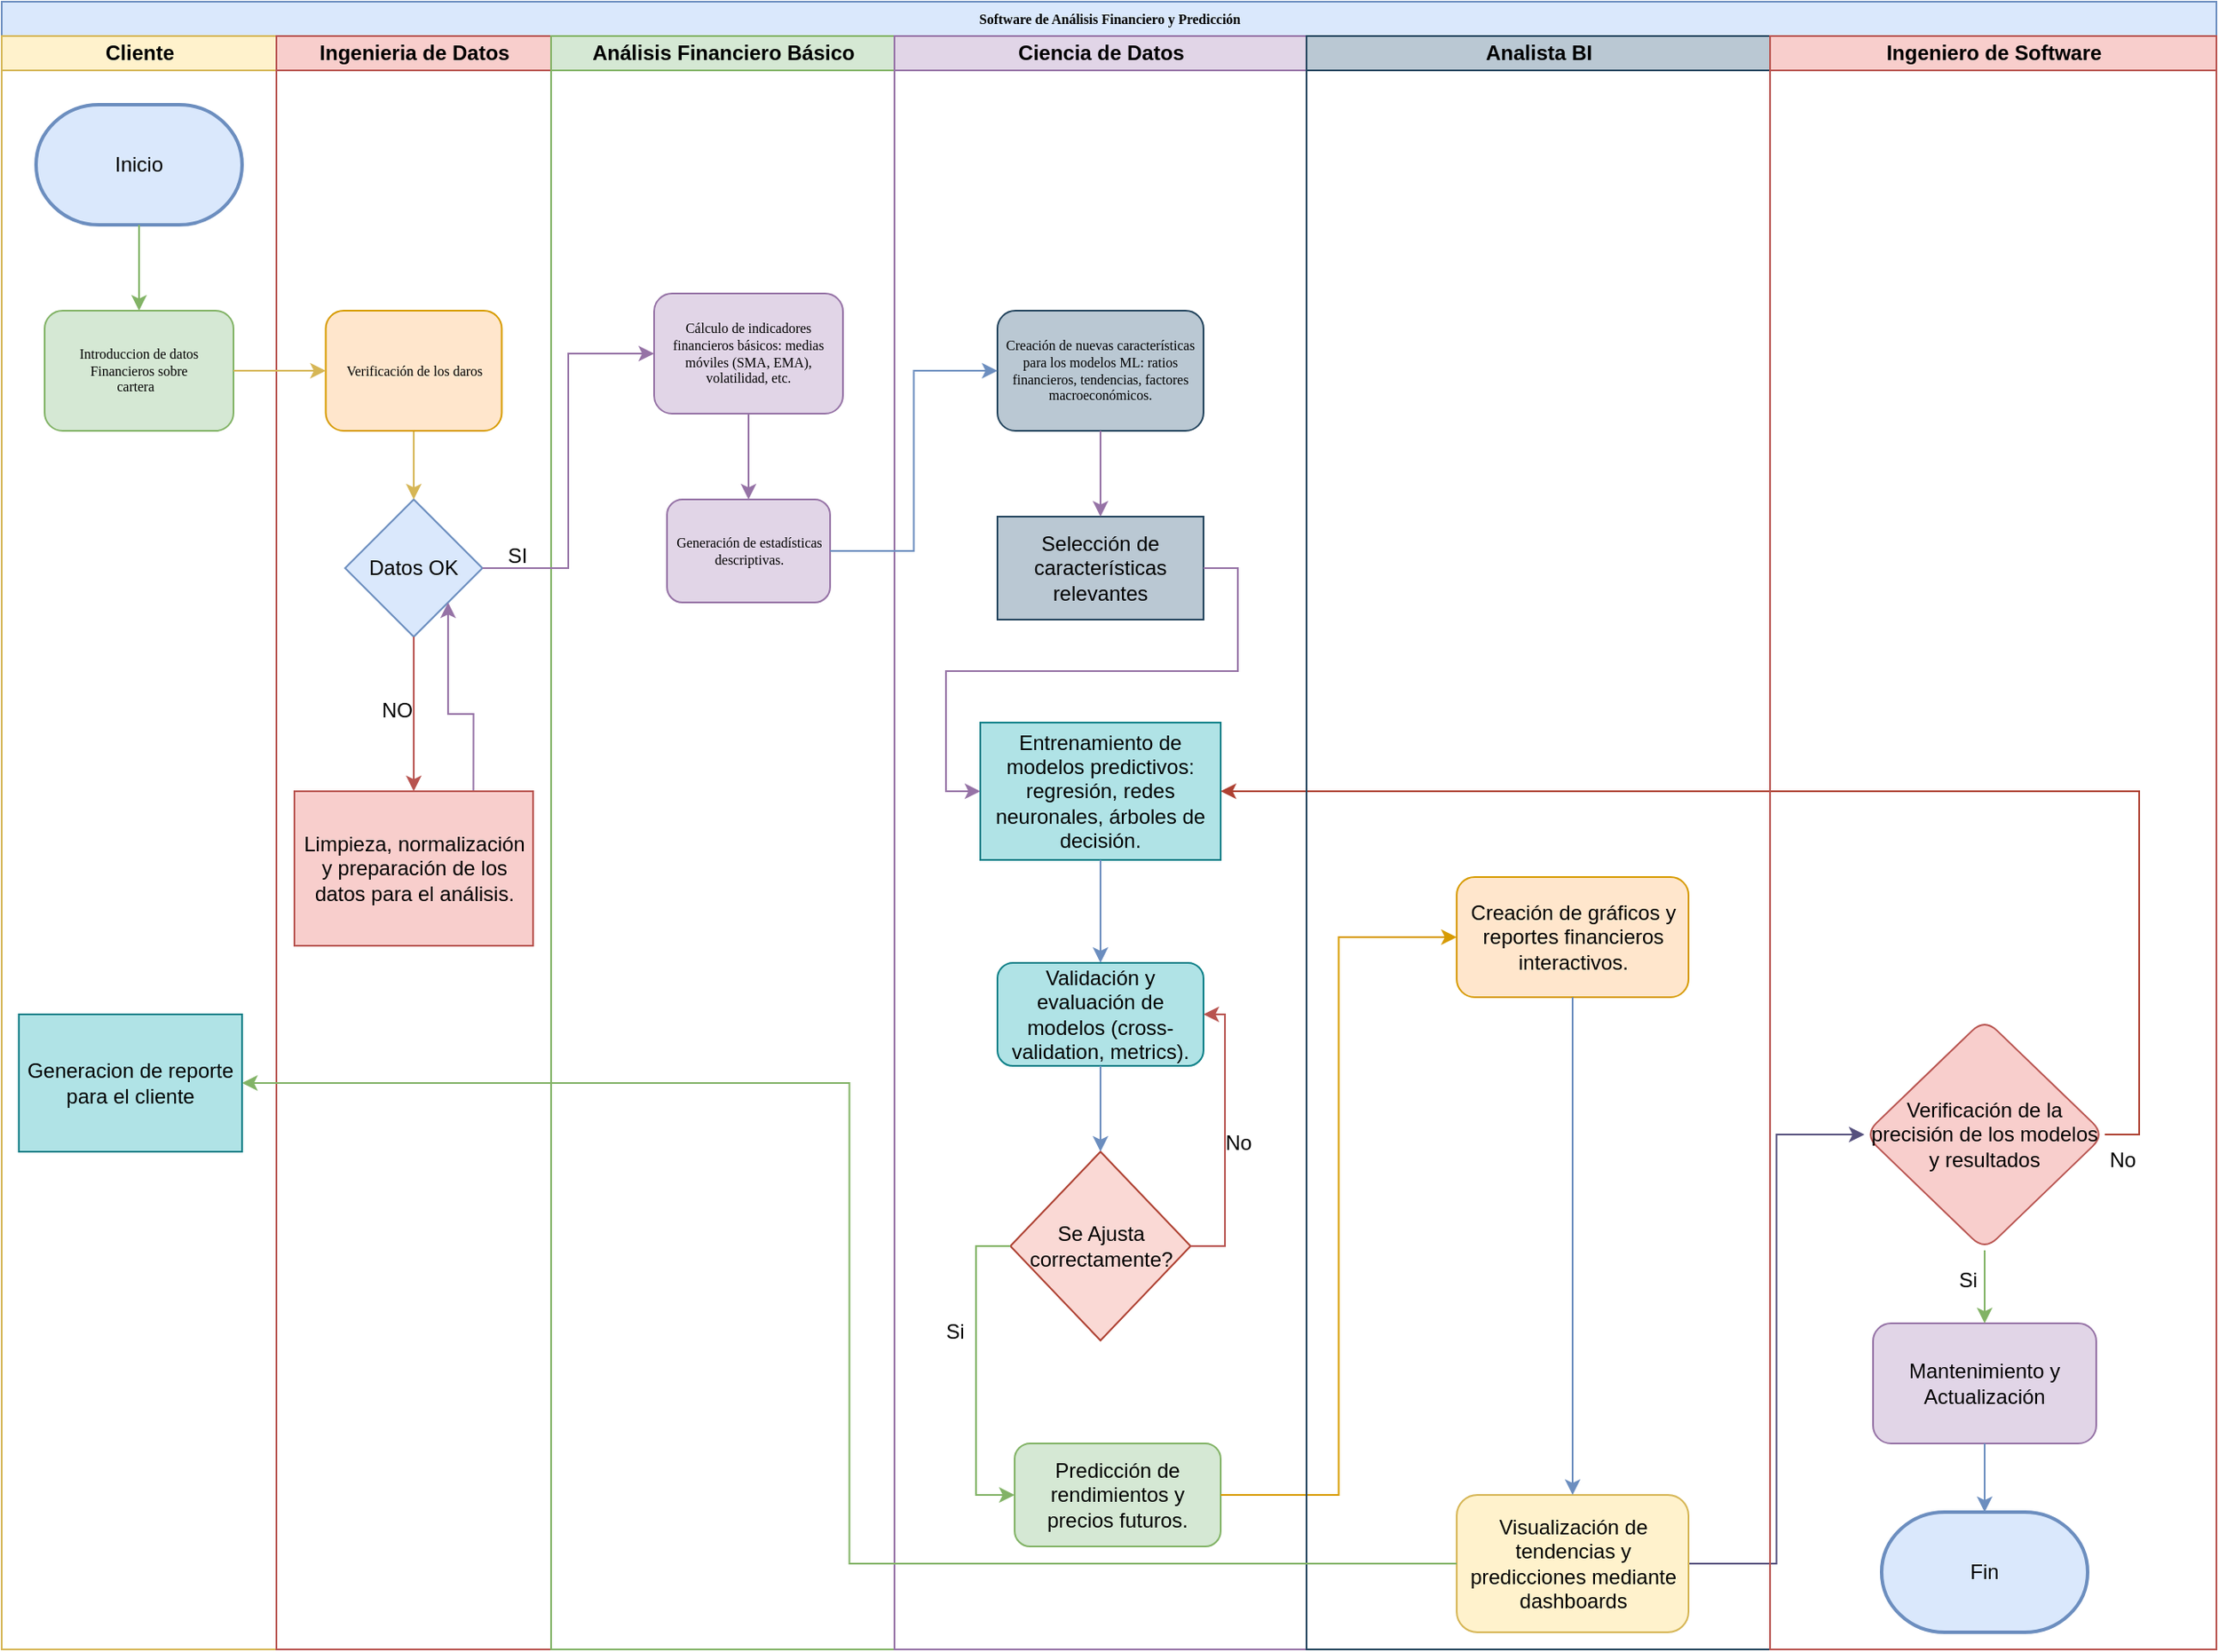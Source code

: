 <mxfile version="24.7.0" type="github">
  <diagram name="Page-1" id="74e2e168-ea6b-b213-b513-2b3c1d86103e">
    <mxGraphModel dx="925" dy="1390" grid="1" gridSize="10" guides="1" tooltips="1" connect="1" arrows="1" fold="1" page="1" pageScale="1" pageWidth="1100" pageHeight="850" background="none" math="0" shadow="0">
      <root>
        <mxCell id="0" />
        <mxCell id="1" parent="0" />
        <mxCell id="77e6c97f196da883-1" value=" Software de Análisis Financiero y Predicción" style="swimlane;html=1;childLayout=stackLayout;startSize=20;rounded=0;shadow=0;labelBackgroundColor=none;strokeWidth=1;fontFamily=Verdana;fontSize=8;align=center;fillColor=#dae8fc;strokeColor=#6c8ebf;" parent="1" vertex="1">
          <mxGeometry x="50" y="-760" width="1290" height="960" as="geometry" />
        </mxCell>
        <mxCell id="77e6c97f196da883-2" value="Cliente" style="swimlane;html=1;startSize=20;fillColor=#fff2cc;strokeColor=#d6b656;" parent="77e6c97f196da883-1" vertex="1">
          <mxGeometry y="20" width="160" height="940" as="geometry" />
        </mxCell>
        <mxCell id="77e6c97f196da883-12" value="&lt;p class=&quot;MsoNormal&quot;&gt;&lt;span lang=&quot;ES&quot;&gt;Introduccion de datos Financieros sobre&lt;br&gt;cartera &amp;nbsp;&lt;/span&gt;&lt;/p&gt;" style="rounded=1;whiteSpace=wrap;html=1;shadow=0;labelBackgroundColor=none;strokeWidth=1;fontFamily=Verdana;fontSize=8;align=center;fillColor=#d5e8d4;strokeColor=#82b366;" parent="77e6c97f196da883-2" vertex="1">
          <mxGeometry x="25" y="160" width="110" height="70" as="geometry" />
        </mxCell>
        <mxCell id="at66AapSgeLtblogLSVe-1" value="Inicio" style="strokeWidth=2;html=1;shape=mxgraph.flowchart.terminator;whiteSpace=wrap;fillColor=#dae8fc;strokeColor=#6c8ebf;" parent="77e6c97f196da883-2" vertex="1">
          <mxGeometry x="20" y="40" width="120" height="70" as="geometry" />
        </mxCell>
        <mxCell id="at66AapSgeLtblogLSVe-2" value="" style="endArrow=classic;html=1;rounded=0;exitX=0.5;exitY=1;exitDx=0;exitDy=0;exitPerimeter=0;entryX=0.5;entryY=0;entryDx=0;entryDy=0;fillColor=#d5e8d4;strokeColor=#82b366;" parent="77e6c97f196da883-2" source="at66AapSgeLtblogLSVe-1" target="77e6c97f196da883-12" edge="1">
          <mxGeometry width="50" height="50" relative="1" as="geometry">
            <mxPoint x="-10" y="400" as="sourcePoint" />
            <mxPoint x="40" y="350" as="targetPoint" />
          </mxGeometry>
        </mxCell>
        <mxCell id="Y9lodNZrgHMY1zMylVd2-16" value="Generacion de reporte para el cliente" style="rounded=0;whiteSpace=wrap;html=1;fillColor=#b0e3e6;strokeColor=#0e8088;" vertex="1" parent="77e6c97f196da883-2">
          <mxGeometry x="10" y="570" width="130" height="80" as="geometry" />
        </mxCell>
        <mxCell id="77e6c97f196da883-3" value="Ingenieria de Datos" style="swimlane;html=1;startSize=20;fillColor=#f8cecc;strokeColor=#b85450;" parent="77e6c97f196da883-1" vertex="1">
          <mxGeometry x="160" y="20" width="160" height="940" as="geometry" />
        </mxCell>
        <mxCell id="Y9lodNZrgHMY1zMylVd2-1" value="Datos OK" style="rhombus;whiteSpace=wrap;html=1;fillColor=#dae8fc;strokeColor=#6c8ebf;" vertex="1" parent="77e6c97f196da883-3">
          <mxGeometry x="40" y="270" width="80" height="80" as="geometry" />
        </mxCell>
        <mxCell id="Y9lodNZrgHMY1zMylVd2-20" style="edgeStyle=orthogonalEdgeStyle;rounded=0;orthogonalLoop=1;jettySize=auto;html=1;exitX=0.5;exitY=1;exitDx=0;exitDy=0;entryX=0.5;entryY=0;entryDx=0;entryDy=0;fillColor=#fff2cc;strokeColor=#d6b656;" edge="1" parent="77e6c97f196da883-3" source="77e6c97f196da883-10" target="Y9lodNZrgHMY1zMylVd2-1">
          <mxGeometry relative="1" as="geometry" />
        </mxCell>
        <mxCell id="77e6c97f196da883-10" value="Verificación de los daros" style="rounded=1;whiteSpace=wrap;html=1;shadow=0;labelBackgroundColor=none;strokeWidth=1;fontFamily=Verdana;fontSize=8;align=center;fillColor=#ffe6cc;strokeColor=#d79b00;" parent="77e6c97f196da883-3" vertex="1">
          <mxGeometry x="28.75" y="160" width="102.5" height="70" as="geometry" />
        </mxCell>
        <mxCell id="Y9lodNZrgHMY1zMylVd2-10" style="edgeStyle=orthogonalEdgeStyle;rounded=0;orthogonalLoop=1;jettySize=auto;html=1;exitX=1;exitY=0.5;exitDx=0;exitDy=0;" edge="1" parent="77e6c97f196da883-3" source="Y9lodNZrgHMY1zMylVd2-8">
          <mxGeometry relative="1" as="geometry">
            <mxPoint x="150" y="485" as="targetPoint" />
          </mxGeometry>
        </mxCell>
        <mxCell id="Y9lodNZrgHMY1zMylVd2-14" style="edgeStyle=orthogonalEdgeStyle;rounded=0;orthogonalLoop=1;jettySize=auto;html=1;exitX=0.75;exitY=0;exitDx=0;exitDy=0;entryX=1;entryY=1;entryDx=0;entryDy=0;fillColor=#e1d5e7;strokeColor=#9673a6;" edge="1" parent="77e6c97f196da883-3" source="Y9lodNZrgHMY1zMylVd2-8" target="Y9lodNZrgHMY1zMylVd2-1">
          <mxGeometry relative="1" as="geometry" />
        </mxCell>
        <mxCell id="Y9lodNZrgHMY1zMylVd2-8" value="Limpieza, normalización y preparación de los datos para el análisis." style="rounded=0;whiteSpace=wrap;html=1;fillColor=#f8cecc;strokeColor=#b85450;" vertex="1" parent="77e6c97f196da883-3">
          <mxGeometry x="10.5" y="440" width="139" height="90" as="geometry" />
        </mxCell>
        <mxCell id="Y9lodNZrgHMY1zMylVd2-7" style="edgeStyle=orthogonalEdgeStyle;rounded=0;orthogonalLoop=1;jettySize=auto;html=1;exitX=0.5;exitY=1;exitDx=0;exitDy=0;fillColor=#f8cecc;strokeColor=#b85450;" edge="1" parent="77e6c97f196da883-3" source="Y9lodNZrgHMY1zMylVd2-1" target="Y9lodNZrgHMY1zMylVd2-8">
          <mxGeometry relative="1" as="geometry">
            <mxPoint x="71" y="410" as="targetPoint" />
          </mxGeometry>
        </mxCell>
        <mxCell id="77e6c97f196da883-4" value="Análisis Financiero Básico" style="swimlane;html=1;startSize=20;fillColor=#d5e8d4;strokeColor=#82b366;" parent="77e6c97f196da883-1" vertex="1">
          <mxGeometry x="320" y="20" width="200" height="940" as="geometry" />
        </mxCell>
        <mxCell id="Y9lodNZrgHMY1zMylVd2-28" style="edgeStyle=orthogonalEdgeStyle;rounded=0;orthogonalLoop=1;jettySize=auto;html=1;exitX=0.5;exitY=1;exitDx=0;exitDy=0;entryX=0.5;entryY=0;entryDx=0;entryDy=0;fillColor=#e1d5e7;strokeColor=#9673a6;" edge="1" parent="77e6c97f196da883-4" source="77e6c97f196da883-15" target="at66AapSgeLtblogLSVe-10">
          <mxGeometry relative="1" as="geometry" />
        </mxCell>
        <mxCell id="77e6c97f196da883-15" value="Cálculo de indicadores financieros básicos: medias móviles (SMA, EMA), volatilidad, etc." style="rounded=1;whiteSpace=wrap;html=1;shadow=0;labelBackgroundColor=none;strokeWidth=1;fontFamily=Verdana;fontSize=8;align=center;fillColor=#e1d5e7;strokeColor=#9673a6;" parent="77e6c97f196da883-4" vertex="1">
          <mxGeometry x="60" y="150" width="110" height="70" as="geometry" />
        </mxCell>
        <mxCell id="at66AapSgeLtblogLSVe-10" value="Generación de estadísticas descriptivas." style="rounded=1;whiteSpace=wrap;html=1;shadow=0;labelBackgroundColor=none;strokeWidth=1;fontFamily=Verdana;fontSize=8;align=center;fillColor=#e1d5e7;strokeColor=#9673a6;" parent="77e6c97f196da883-4" vertex="1">
          <mxGeometry x="67.5" y="270" width="95" height="60" as="geometry" />
        </mxCell>
        <mxCell id="77e6c97f196da883-6" value="Ciencia de Datos" style="swimlane;html=1;startSize=20;fillColor=#e1d5e7;strokeColor=#9673a6;" parent="77e6c97f196da883-1" vertex="1">
          <mxGeometry x="520" y="20" width="240" height="940" as="geometry" />
        </mxCell>
        <mxCell id="77e6c97f196da883-18" value="Creación de nuevas características para los modelos ML: ratios financieros, tendencias, factores macroeconómicos." style="rounded=1;whiteSpace=wrap;html=1;shadow=0;labelBackgroundColor=none;strokeWidth=1;fontFamily=Verdana;fontSize=8;align=center;fillColor=#bac8d3;strokeColor=#23445d;" parent="77e6c97f196da883-6" vertex="1">
          <mxGeometry x="60" y="160" width="120" height="70" as="geometry" />
        </mxCell>
        <mxCell id="at66AapSgeLtblogLSVe-19" value="Selección de características relevantes" style="whiteSpace=wrap;html=1;fillColor=#bac8d3;strokeColor=#23445d;" parent="77e6c97f196da883-6" vertex="1">
          <mxGeometry x="60" y="280" width="120" height="60" as="geometry" />
        </mxCell>
        <mxCell id="at66AapSgeLtblogLSVe-20" value="" style="endArrow=classic;html=1;rounded=0;entryX=0.5;entryY=0;entryDx=0;entryDy=0;exitX=0.5;exitY=1;exitDx=0;exitDy=0;fillColor=#e1d5e7;strokeColor=#9673a6;" parent="77e6c97f196da883-6" source="77e6c97f196da883-18" target="at66AapSgeLtblogLSVe-19" edge="1">
          <mxGeometry width="50" height="50" relative="1" as="geometry">
            <mxPoint x="-130" y="220" as="sourcePoint" />
            <mxPoint x="-80" y="170" as="targetPoint" />
          </mxGeometry>
        </mxCell>
        <mxCell id="at66AapSgeLtblogLSVe-23" value="Entrenamiento de modelos predictivos: regresión, redes neuronales, árboles de decisión." style="whiteSpace=wrap;html=1;fillColor=#b0e3e6;strokeColor=#0e8088;" parent="77e6c97f196da883-6" vertex="1">
          <mxGeometry x="50" y="400" width="140" height="80" as="geometry" />
        </mxCell>
        <mxCell id="at66AapSgeLtblogLSVe-44" style="edgeStyle=orthogonalEdgeStyle;rounded=0;orthogonalLoop=1;jettySize=auto;html=1;exitX=1;exitY=0.5;exitDx=0;exitDy=0;entryX=0;entryY=0.5;entryDx=0;entryDy=0;fillColor=#e1d5e7;strokeColor=#9673a6;" parent="77e6c97f196da883-6" source="at66AapSgeLtblogLSVe-19" target="at66AapSgeLtblogLSVe-23" edge="1">
          <mxGeometry relative="1" as="geometry" />
        </mxCell>
        <mxCell id="at66AapSgeLtblogLSVe-25" value="Validación y evaluación de modelos (cross-validation, metrics)." style="rounded=1;whiteSpace=wrap;html=1;fillColor=#b0e3e6;strokeColor=#0e8088;" parent="77e6c97f196da883-6" vertex="1">
          <mxGeometry x="60" y="540" width="120" height="60" as="geometry" />
        </mxCell>
        <mxCell id="at66AapSgeLtblogLSVe-26" value="" style="edgeStyle=orthogonalEdgeStyle;rounded=0;orthogonalLoop=1;jettySize=auto;html=1;fillColor=#dae8fc;strokeColor=#6c8ebf;" parent="77e6c97f196da883-6" source="at66AapSgeLtblogLSVe-23" target="at66AapSgeLtblogLSVe-25" edge="1">
          <mxGeometry relative="1" as="geometry" />
        </mxCell>
        <mxCell id="at66AapSgeLtblogLSVe-31" value="Se Ajusta correctamente?" style="rhombus;whiteSpace=wrap;html=1;fillColor=#fad9d5;strokeColor=#ae4132;" parent="77e6c97f196da883-6" vertex="1">
          <mxGeometry x="67.5" y="650" width="105" height="110" as="geometry" />
        </mxCell>
        <mxCell id="at66AapSgeLtblogLSVe-32" style="edgeStyle=orthogonalEdgeStyle;rounded=0;orthogonalLoop=1;jettySize=auto;html=1;exitX=0.5;exitY=1;exitDx=0;exitDy=0;entryX=0.5;entryY=0;entryDx=0;entryDy=0;fillColor=#dae8fc;strokeColor=#6c8ebf;" parent="77e6c97f196da883-6" source="at66AapSgeLtblogLSVe-25" target="at66AapSgeLtblogLSVe-31" edge="1">
          <mxGeometry relative="1" as="geometry" />
        </mxCell>
        <mxCell id="at66AapSgeLtblogLSVe-34" style="edgeStyle=orthogonalEdgeStyle;rounded=0;orthogonalLoop=1;jettySize=auto;html=1;exitX=1;exitY=0.5;exitDx=0;exitDy=0;entryX=1;entryY=0.5;entryDx=0;entryDy=0;fillColor=#f8cecc;strokeColor=#b85450;" parent="77e6c97f196da883-6" source="at66AapSgeLtblogLSVe-31" target="at66AapSgeLtblogLSVe-25" edge="1">
          <mxGeometry relative="1" as="geometry" />
        </mxCell>
        <mxCell id="at66AapSgeLtblogLSVe-36" value="Si" style="text;html=1;align=center;verticalAlign=middle;resizable=0;points=[];autosize=1;strokeColor=none;fillColor=none;" parent="77e6c97f196da883-6" vertex="1">
          <mxGeometry x="20" y="740" width="30" height="30" as="geometry" />
        </mxCell>
        <mxCell id="at66AapSgeLtblogLSVe-35" value="No" style="text;html=1;align=center;verticalAlign=middle;resizable=0;points=[];autosize=1;strokeColor=none;fillColor=none;" parent="77e6c97f196da883-6" vertex="1">
          <mxGeometry x="180" y="630" width="40" height="30" as="geometry" />
        </mxCell>
        <mxCell id="at66AapSgeLtblogLSVe-27" value="Predicción de rendimientos y precios futuros." style="rounded=1;whiteSpace=wrap;html=1;fillColor=#d5e8d4;strokeColor=#82b366;" parent="77e6c97f196da883-6" vertex="1">
          <mxGeometry x="70" y="820" width="120" height="60" as="geometry" />
        </mxCell>
        <mxCell id="at66AapSgeLtblogLSVe-33" style="edgeStyle=orthogonalEdgeStyle;rounded=0;orthogonalLoop=1;jettySize=auto;html=1;exitX=0;exitY=0.5;exitDx=0;exitDy=0;entryX=0;entryY=0.5;entryDx=0;entryDy=0;fillColor=#d5e8d4;strokeColor=#82b366;" parent="77e6c97f196da883-6" source="at66AapSgeLtblogLSVe-31" target="at66AapSgeLtblogLSVe-27" edge="1">
          <mxGeometry relative="1" as="geometry" />
        </mxCell>
        <mxCell id="at66AapSgeLtblogLSVe-46" style="edgeStyle=orthogonalEdgeStyle;rounded=0;orthogonalLoop=1;jettySize=auto;html=1;exitX=1;exitY=0.5;exitDx=0;exitDy=0;entryX=0;entryY=0.5;entryDx=0;entryDy=0;fillColor=#ffe6cc;strokeColor=#d79b00;" parent="77e6c97f196da883-1" source="at66AapSgeLtblogLSVe-27" target="at66AapSgeLtblogLSVe-39" edge="1">
          <mxGeometry relative="1" as="geometry" />
        </mxCell>
        <mxCell id="at66AapSgeLtblogLSVe-55" style="edgeStyle=orthogonalEdgeStyle;rounded=0;orthogonalLoop=1;jettySize=auto;html=1;exitX=1;exitY=0.5;exitDx=0;exitDy=0;entryX=1;entryY=0.5;entryDx=0;entryDy=0;fillColor=#fad9d5;strokeColor=#ae4132;" parent="77e6c97f196da883-1" source="at66AapSgeLtblogLSVe-49" target="at66AapSgeLtblogLSVe-23" edge="1">
          <mxGeometry relative="1" as="geometry" />
        </mxCell>
        <mxCell id="at66AapSgeLtblogLSVe-50" value="" style="edgeStyle=orthogonalEdgeStyle;rounded=0;orthogonalLoop=1;jettySize=auto;html=1;fillColor=#d0cee2;strokeColor=#56517e;entryX=0;entryY=0.5;entryDx=0;entryDy=0;" parent="77e6c97f196da883-1" source="at66AapSgeLtblogLSVe-41" target="at66AapSgeLtblogLSVe-49" edge="1">
          <mxGeometry relative="1" as="geometry" />
        </mxCell>
        <mxCell id="77e6c97f196da883-7" value="Analista BI" style="swimlane;html=1;startSize=20;fillColor=#bac8d3;strokeColor=#23445d;" parent="77e6c97f196da883-1" vertex="1">
          <mxGeometry x="760" y="20" width="270" height="940" as="geometry" />
        </mxCell>
        <mxCell id="at66AapSgeLtblogLSVe-39" value="Creación de gráficos y reportes financieros interactivos." style="whiteSpace=wrap;html=1;rounded=1;fillColor=#ffe6cc;strokeColor=#d79b00;" parent="77e6c97f196da883-7" vertex="1">
          <mxGeometry x="87.5" y="490" width="135" height="70" as="geometry" />
        </mxCell>
        <mxCell id="at66AapSgeLtblogLSVe-41" value="Visualización de tendencias y predicciones mediante dashboards" style="whiteSpace=wrap;html=1;rounded=1;fillColor=#fff2cc;strokeColor=#d6b656;" parent="77e6c97f196da883-7" vertex="1">
          <mxGeometry x="87.5" y="850" width="135" height="80" as="geometry" />
        </mxCell>
        <mxCell id="at66AapSgeLtblogLSVe-47" style="edgeStyle=orthogonalEdgeStyle;rounded=0;orthogonalLoop=1;jettySize=auto;html=1;exitX=0.5;exitY=1;exitDx=0;exitDy=0;entryX=0.5;entryY=0;entryDx=0;entryDy=0;fillColor=#dae8fc;strokeColor=#6c8ebf;" parent="77e6c97f196da883-7" source="at66AapSgeLtblogLSVe-39" target="at66AapSgeLtblogLSVe-41" edge="1">
          <mxGeometry relative="1" as="geometry" />
        </mxCell>
        <mxCell id="at66AapSgeLtblogLSVe-17" value="Ingeniero de Software" style="swimlane;html=1;startSize=20;fillColor=#f8cecc;strokeColor=#b85450;" parent="77e6c97f196da883-1" vertex="1">
          <mxGeometry x="1030" y="20" width="260" height="940" as="geometry" />
        </mxCell>
        <mxCell id="at66AapSgeLtblogLSVe-53" value="Mantenimiento y Actualización" style="whiteSpace=wrap;html=1;rounded=1;fillColor=#e1d5e7;strokeColor=#9673a6;" parent="at66AapSgeLtblogLSVe-17" vertex="1">
          <mxGeometry x="60" y="750" width="130" height="70" as="geometry" />
        </mxCell>
        <mxCell id="at66AapSgeLtblogLSVe-49" value="Verificación de la precisión de los modelos y resultados" style="rhombus;whiteSpace=wrap;html=1;rounded=1;fillColor=#f8cecc;strokeColor=#b85450;" parent="at66AapSgeLtblogLSVe-17" vertex="1">
          <mxGeometry x="55" y="572.5" width="140" height="135" as="geometry" />
        </mxCell>
        <mxCell id="at66AapSgeLtblogLSVe-56" style="edgeStyle=orthogonalEdgeStyle;rounded=0;orthogonalLoop=1;jettySize=auto;html=1;exitX=0.5;exitY=1;exitDx=0;exitDy=0;entryX=0.5;entryY=0;entryDx=0;entryDy=0;fillColor=#d5e8d4;strokeColor=#82b366;" parent="at66AapSgeLtblogLSVe-17" source="at66AapSgeLtblogLSVe-49" target="at66AapSgeLtblogLSVe-53" edge="1">
          <mxGeometry relative="1" as="geometry" />
        </mxCell>
        <mxCell id="at66AapSgeLtblogLSVe-52" value="No" style="text;html=1;align=center;verticalAlign=middle;resizable=0;points=[];autosize=1;strokeColor=none;fillColor=none;" parent="at66AapSgeLtblogLSVe-17" vertex="1">
          <mxGeometry x="185" y="640" width="40" height="30" as="geometry" />
        </mxCell>
        <mxCell id="at66AapSgeLtblogLSVe-57" value="Si" style="text;html=1;align=center;verticalAlign=middle;resizable=0;points=[];autosize=1;strokeColor=none;fillColor=none;" parent="at66AapSgeLtblogLSVe-17" vertex="1">
          <mxGeometry x="100" y="710" width="30" height="30" as="geometry" />
        </mxCell>
        <mxCell id="at66AapSgeLtblogLSVe-60" value="Fin" style="strokeWidth=2;html=1;shape=mxgraph.flowchart.terminator;whiteSpace=wrap;fillColor=#dae8fc;strokeColor=#6c8ebf;" parent="at66AapSgeLtblogLSVe-17" vertex="1">
          <mxGeometry x="65" y="860" width="120" height="70" as="geometry" />
        </mxCell>
        <mxCell id="at66AapSgeLtblogLSVe-61" style="edgeStyle=orthogonalEdgeStyle;rounded=0;orthogonalLoop=1;jettySize=auto;html=1;exitX=0.5;exitY=1;exitDx=0;exitDy=0;fillColor=#dae8fc;strokeColor=#6c8ebf;" parent="at66AapSgeLtblogLSVe-17" source="at66AapSgeLtblogLSVe-53" target="at66AapSgeLtblogLSVe-60" edge="1">
          <mxGeometry relative="1" as="geometry" />
        </mxCell>
        <mxCell id="at66AapSgeLtblogLSVe-5" value="" style="endArrow=classic;html=1;rounded=0;exitX=1;exitY=0.5;exitDx=0;exitDy=0;fillColor=#fff2cc;strokeColor=#d6b656;" parent="77e6c97f196da883-1" source="77e6c97f196da883-12" target="77e6c97f196da883-10" edge="1">
          <mxGeometry width="50" height="50" relative="1" as="geometry">
            <mxPoint x="-10" y="230" as="sourcePoint" />
            <mxPoint x="20" y="270" as="targetPoint" />
          </mxGeometry>
        </mxCell>
        <mxCell id="Y9lodNZrgHMY1zMylVd2-19" style="edgeStyle=orthogonalEdgeStyle;rounded=0;orthogonalLoop=1;jettySize=auto;html=1;exitX=0;exitY=0.5;exitDx=0;exitDy=0;entryX=1;entryY=0.5;entryDx=0;entryDy=0;fillColor=#d5e8d4;strokeColor=#82b366;" edge="1" parent="77e6c97f196da883-1" source="at66AapSgeLtblogLSVe-41" target="Y9lodNZrgHMY1zMylVd2-16">
          <mxGeometry relative="1" as="geometry" />
        </mxCell>
        <mxCell id="Y9lodNZrgHMY1zMylVd2-29" style="edgeStyle=orthogonalEdgeStyle;rounded=0;orthogonalLoop=1;jettySize=auto;html=1;exitX=1;exitY=0.5;exitDx=0;exitDy=0;entryX=0;entryY=0.5;entryDx=0;entryDy=0;fillColor=#e1d5e7;strokeColor=#9673a6;" edge="1" parent="77e6c97f196da883-1" source="Y9lodNZrgHMY1zMylVd2-1" target="77e6c97f196da883-15">
          <mxGeometry relative="1" as="geometry" />
        </mxCell>
        <mxCell id="Y9lodNZrgHMY1zMylVd2-30" style="edgeStyle=orthogonalEdgeStyle;rounded=0;orthogonalLoop=1;jettySize=auto;html=1;exitX=1;exitY=0.5;exitDx=0;exitDy=0;entryX=0;entryY=0.5;entryDx=0;entryDy=0;fillColor=#dae8fc;strokeColor=#6c8ebf;" edge="1" parent="77e6c97f196da883-1" source="at66AapSgeLtblogLSVe-10" target="77e6c97f196da883-18">
          <mxGeometry relative="1" as="geometry" />
        </mxCell>
        <mxCell id="Y9lodNZrgHMY1zMylVd2-25" value="SI" style="text;html=1;align=center;verticalAlign=middle;resizable=0;points=[];autosize=1;strokeColor=none;fillColor=none;" vertex="1" parent="1">
          <mxGeometry x="335" y="-452" width="30" height="30" as="geometry" />
        </mxCell>
        <mxCell id="Y9lodNZrgHMY1zMylVd2-26" value="NO" style="text;html=1;align=center;verticalAlign=middle;resizable=0;points=[];autosize=1;strokeColor=none;fillColor=none;" vertex="1" parent="1">
          <mxGeometry x="260" y="-362" width="40" height="30" as="geometry" />
        </mxCell>
      </root>
    </mxGraphModel>
  </diagram>
</mxfile>
